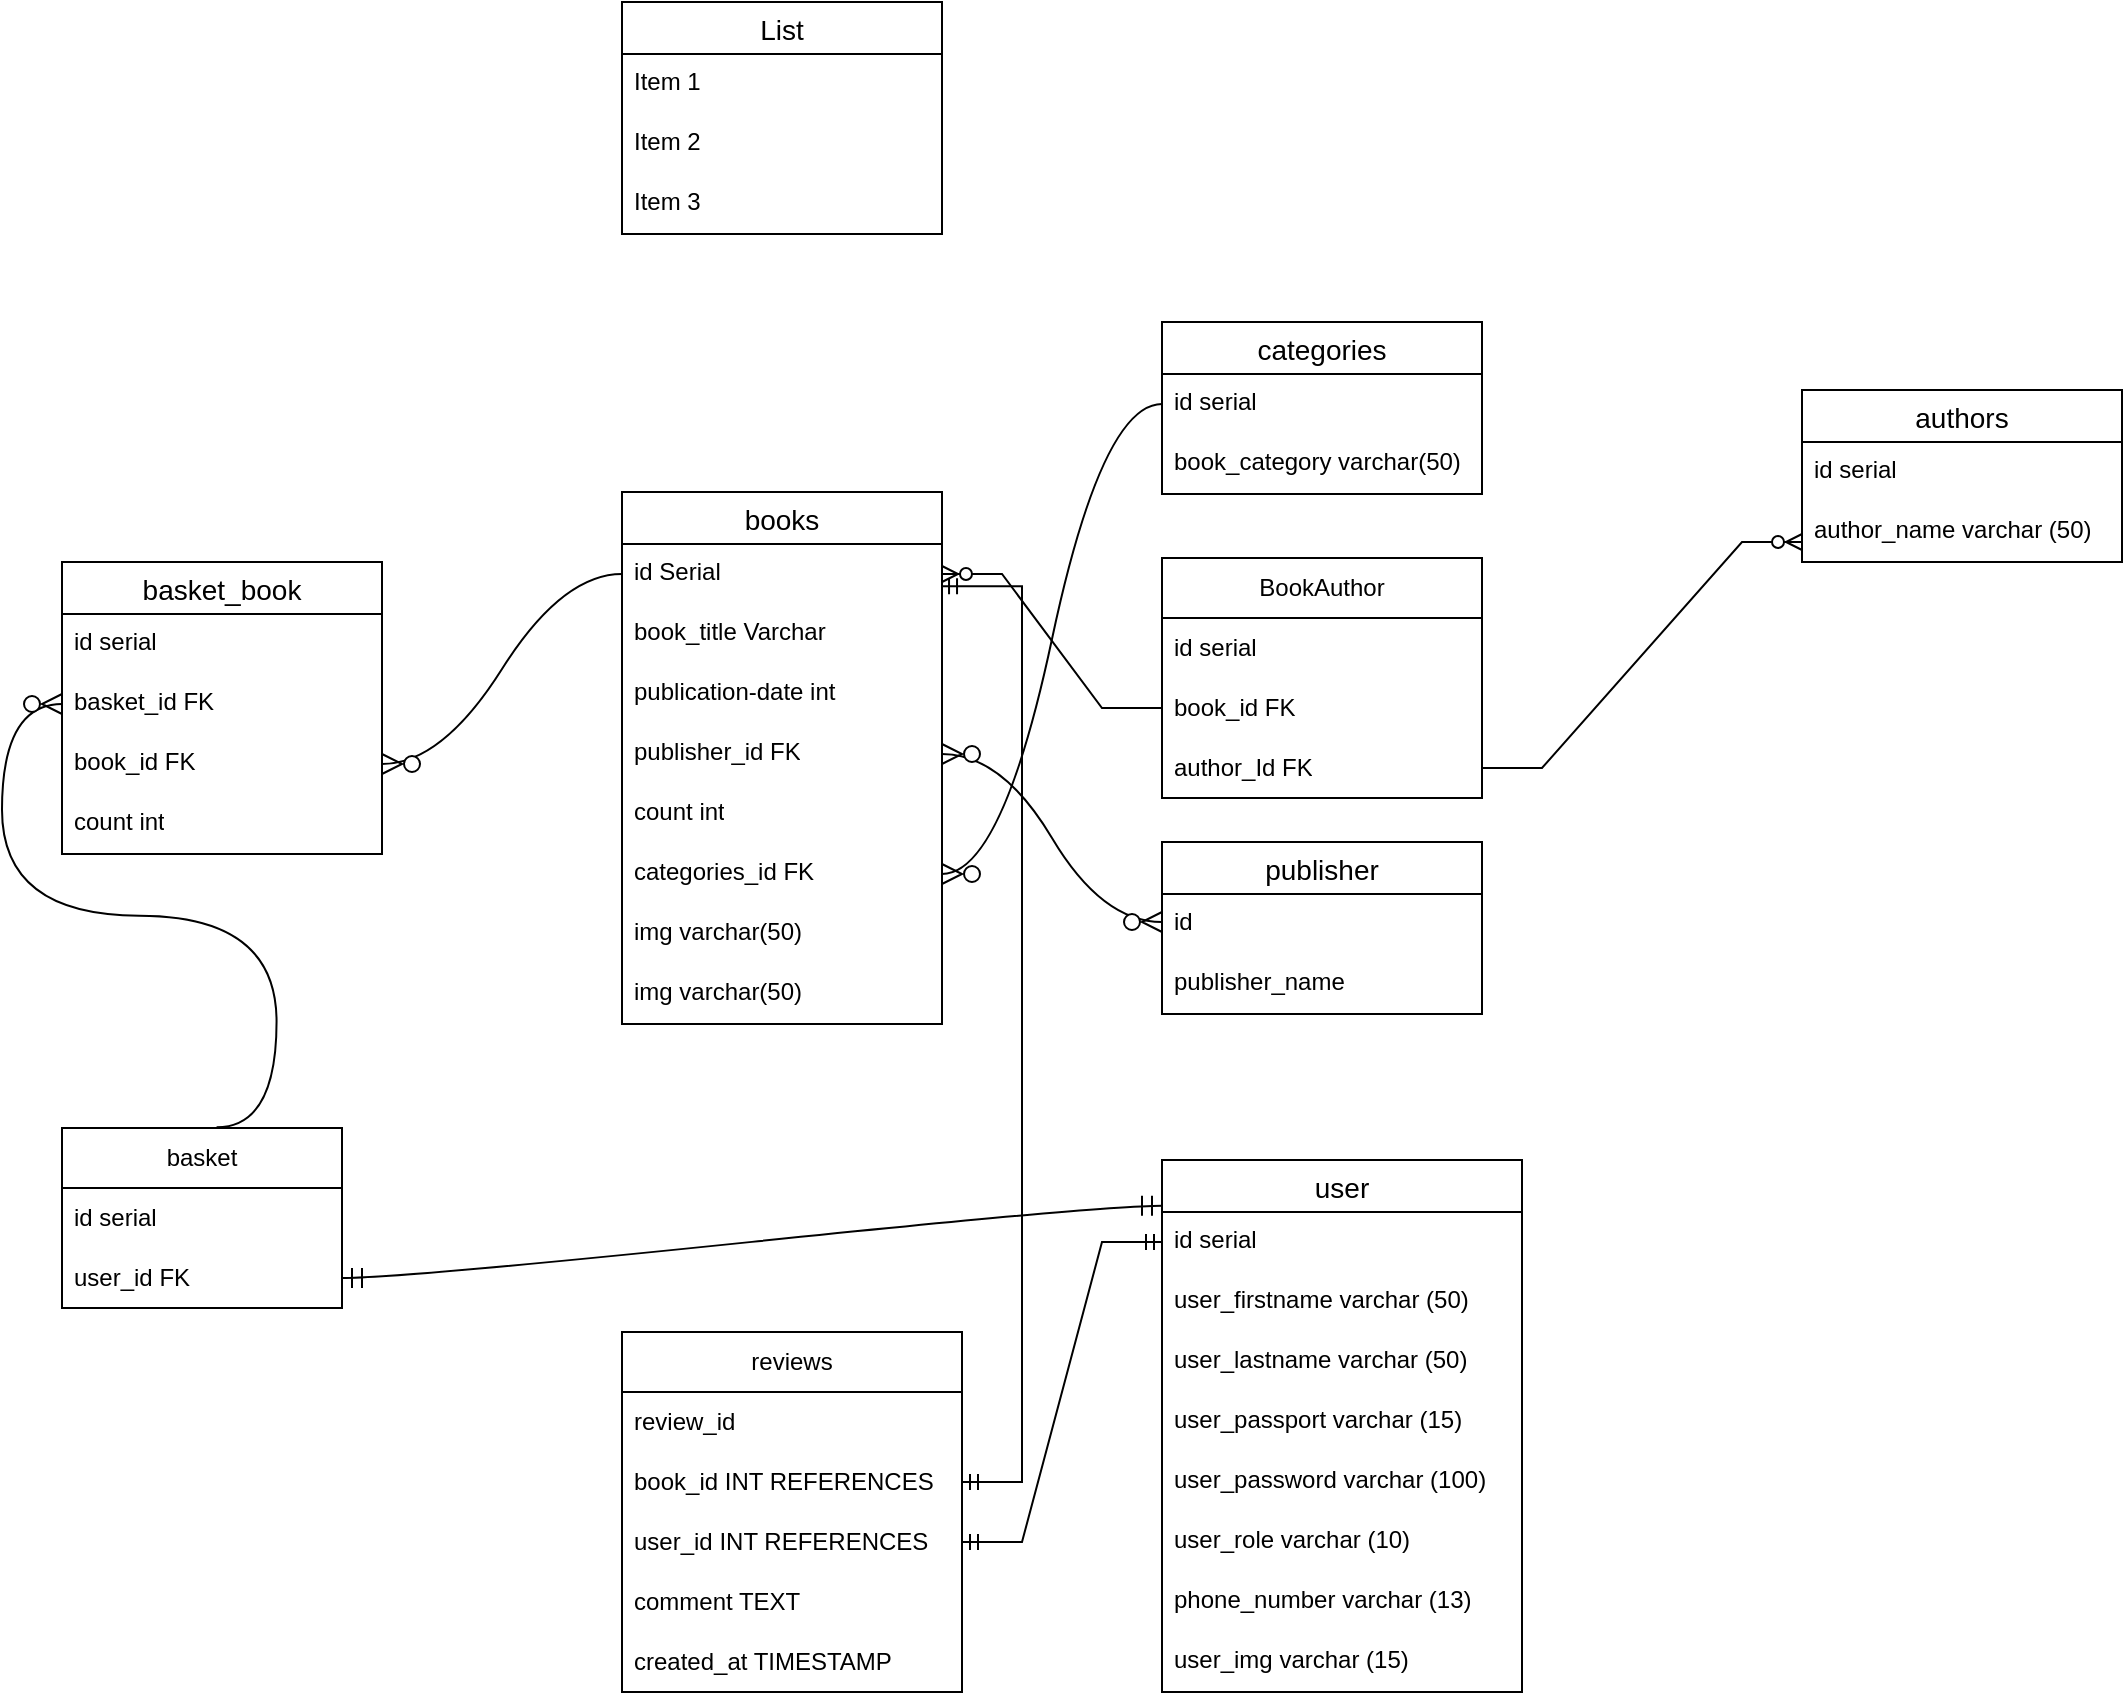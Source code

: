 <mxfile version="24.7.6">
  <diagram name="Страница — 1" id="N3DzeHbOrPUXvT9pJy_h">
    <mxGraphModel dx="2045" dy="1773" grid="1" gridSize="10" guides="1" tooltips="1" connect="1" arrows="1" fold="1" page="1" pageScale="1" pageWidth="827" pageHeight="1169" math="0" shadow="0">
      <root>
        <mxCell id="0" />
        <mxCell id="1" parent="0" />
        <mxCell id="V59OWLzIDbabNn52I8Pb-1" value="books" style="swimlane;fontStyle=0;childLayout=stackLayout;horizontal=1;startSize=26;horizontalStack=0;resizeParent=1;resizeParentMax=0;resizeLast=0;collapsible=1;marginBottom=0;align=center;fontSize=14;" parent="1" vertex="1">
          <mxGeometry x="50" y="105" width="160" height="266" as="geometry" />
        </mxCell>
        <mxCell id="V59OWLzIDbabNn52I8Pb-2" value="id Serial" style="text;strokeColor=none;fillColor=none;spacingLeft=4;spacingRight=4;overflow=hidden;rotatable=0;points=[[0,0.5],[1,0.5]];portConstraint=eastwest;fontSize=12;whiteSpace=wrap;html=1;" parent="V59OWLzIDbabNn52I8Pb-1" vertex="1">
          <mxGeometry y="26" width="160" height="30" as="geometry" />
        </mxCell>
        <mxCell id="V59OWLzIDbabNn52I8Pb-3" value="book_title Varchar" style="text;strokeColor=none;fillColor=none;spacingLeft=4;spacingRight=4;overflow=hidden;rotatable=0;points=[[0,0.5],[1,0.5]];portConstraint=eastwest;fontSize=12;whiteSpace=wrap;html=1;" parent="V59OWLzIDbabNn52I8Pb-1" vertex="1">
          <mxGeometry y="56" width="160" height="30" as="geometry" />
        </mxCell>
        <mxCell id="V59OWLzIDbabNn52I8Pb-4" value="publication-date int" style="text;strokeColor=none;fillColor=none;spacingLeft=4;spacingRight=4;overflow=hidden;rotatable=0;points=[[0,0.5],[1,0.5]];portConstraint=eastwest;fontSize=12;whiteSpace=wrap;html=1;" parent="V59OWLzIDbabNn52I8Pb-1" vertex="1">
          <mxGeometry y="86" width="160" height="30" as="geometry" />
        </mxCell>
        <mxCell id="gEjJsQgAz-J8CRmvU8ZP-11" style="edgeStyle=none;curved=1;rounded=0;orthogonalLoop=1;jettySize=auto;html=1;fontSize=12;startSize=8;endSize=8;" parent="V59OWLzIDbabNn52I8Pb-1" edge="1">
          <mxGeometry relative="1" as="geometry">
            <mxPoint x="160" y="131" as="targetPoint" />
            <mxPoint x="160" y="131" as="sourcePoint" />
          </mxGeometry>
        </mxCell>
        <mxCell id="V59OWLzIDbabNn52I8Pb-6" value="publisher_id FK" style="text;strokeColor=none;fillColor=none;spacingLeft=4;spacingRight=4;overflow=hidden;rotatable=0;points=[[0,0.5],[1,0.5]];portConstraint=eastwest;fontSize=12;whiteSpace=wrap;html=1;" parent="V59OWLzIDbabNn52I8Pb-1" vertex="1">
          <mxGeometry y="116" width="160" height="30" as="geometry" />
        </mxCell>
        <mxCell id="V59OWLzIDbabNn52I8Pb-7" value="count int" style="text;strokeColor=none;fillColor=none;spacingLeft=4;spacingRight=4;overflow=hidden;rotatable=0;points=[[0,0.5],[1,0.5]];portConstraint=eastwest;fontSize=12;whiteSpace=wrap;html=1;" parent="V59OWLzIDbabNn52I8Pb-1" vertex="1">
          <mxGeometry y="146" width="160" height="30" as="geometry" />
        </mxCell>
        <mxCell id="V59OWLzIDbabNn52I8Pb-8" value="categories_id FK" style="text;strokeColor=none;fillColor=none;spacingLeft=4;spacingRight=4;overflow=hidden;rotatable=0;points=[[0,0.5],[1,0.5]];portConstraint=eastwest;fontSize=12;whiteSpace=wrap;html=1;" parent="V59OWLzIDbabNn52I8Pb-1" vertex="1">
          <mxGeometry y="176" width="160" height="30" as="geometry" />
        </mxCell>
        <mxCell id="_8tmKlZoEGd6QjBiahrF-13" value="img varchar(50)" style="text;strokeColor=none;fillColor=none;spacingLeft=4;spacingRight=4;overflow=hidden;rotatable=0;points=[[0,0.5],[1,0.5]];portConstraint=eastwest;fontSize=12;whiteSpace=wrap;html=1;" parent="V59OWLzIDbabNn52I8Pb-1" vertex="1">
          <mxGeometry y="206" width="160" height="30" as="geometry" />
        </mxCell>
        <mxCell id="63EOkDgWJn7iTgOE1g50-1" value="img varchar(50)" style="text;strokeColor=none;fillColor=none;spacingLeft=4;spacingRight=4;overflow=hidden;rotatable=0;points=[[0,0.5],[1,0.5]];portConstraint=eastwest;fontSize=12;whiteSpace=wrap;html=1;" vertex="1" parent="V59OWLzIDbabNn52I8Pb-1">
          <mxGeometry y="236" width="160" height="30" as="geometry" />
        </mxCell>
        <mxCell id="V59OWLzIDbabNn52I8Pb-9" value="categories" style="swimlane;fontStyle=0;childLayout=stackLayout;horizontal=1;startSize=26;horizontalStack=0;resizeParent=1;resizeParentMax=0;resizeLast=0;collapsible=1;marginBottom=0;align=center;fontSize=14;" parent="1" vertex="1">
          <mxGeometry x="320" y="20" width="160" height="86" as="geometry" />
        </mxCell>
        <mxCell id="V59OWLzIDbabNn52I8Pb-10" value="id serial" style="text;strokeColor=none;fillColor=none;spacingLeft=4;spacingRight=4;overflow=hidden;rotatable=0;points=[[0,0.5],[1,0.5]];portConstraint=eastwest;fontSize=12;whiteSpace=wrap;html=1;" parent="V59OWLzIDbabNn52I8Pb-9" vertex="1">
          <mxGeometry y="26" width="160" height="30" as="geometry" />
        </mxCell>
        <mxCell id="V59OWLzIDbabNn52I8Pb-11" value="book_category varchar(50)" style="text;strokeColor=none;fillColor=none;spacingLeft=4;spacingRight=4;overflow=hidden;rotatable=0;points=[[0,0.5],[1,0.5]];portConstraint=eastwest;fontSize=12;whiteSpace=wrap;html=1;" parent="V59OWLzIDbabNn52I8Pb-9" vertex="1">
          <mxGeometry y="56" width="160" height="30" as="geometry" />
        </mxCell>
        <mxCell id="gEjJsQgAz-J8CRmvU8ZP-3" value="" style="edgeStyle=entityRelationEdgeStyle;fontSize=12;html=1;endArrow=ERzeroToMany;endFill=1;rounded=0;startSize=8;endSize=8;curved=1;exitX=0;exitY=0.5;exitDx=0;exitDy=0;" parent="1" source="V59OWLzIDbabNn52I8Pb-10" target="V59OWLzIDbabNn52I8Pb-8" edge="1">
          <mxGeometry width="100" height="100" relative="1" as="geometry">
            <mxPoint x="640" y="450" as="sourcePoint" />
            <mxPoint x="740" y="350" as="targetPoint" />
          </mxGeometry>
        </mxCell>
        <mxCell id="gEjJsQgAz-J8CRmvU8ZP-4" value="authors" style="swimlane;fontStyle=0;childLayout=stackLayout;horizontal=1;startSize=26;horizontalStack=0;resizeParent=1;resizeParentMax=0;resizeLast=0;collapsible=1;marginBottom=0;align=center;fontSize=14;" parent="1" vertex="1">
          <mxGeometry x="640" y="54" width="160" height="86" as="geometry" />
        </mxCell>
        <mxCell id="gEjJsQgAz-J8CRmvU8ZP-5" value="id serial" style="text;strokeColor=none;fillColor=none;spacingLeft=4;spacingRight=4;overflow=hidden;rotatable=0;points=[[0,0.5],[1,0.5]];portConstraint=eastwest;fontSize=12;whiteSpace=wrap;html=1;" parent="gEjJsQgAz-J8CRmvU8ZP-4" vertex="1">
          <mxGeometry y="26" width="160" height="30" as="geometry" />
        </mxCell>
        <mxCell id="gEjJsQgAz-J8CRmvU8ZP-6" value="author_name varchar (50)" style="text;strokeColor=none;fillColor=none;spacingLeft=4;spacingRight=4;overflow=hidden;rotatable=0;points=[[0,0.5],[1,0.5]];portConstraint=eastwest;fontSize=12;whiteSpace=wrap;html=1;" parent="gEjJsQgAz-J8CRmvU8ZP-4" vertex="1">
          <mxGeometry y="56" width="160" height="30" as="geometry" />
        </mxCell>
        <mxCell id="gEjJsQgAz-J8CRmvU8ZP-12" value="publisher" style="swimlane;fontStyle=0;childLayout=stackLayout;horizontal=1;startSize=26;horizontalStack=0;resizeParent=1;resizeParentMax=0;resizeLast=0;collapsible=1;marginBottom=0;align=center;fontSize=14;" parent="1" vertex="1">
          <mxGeometry x="320" y="280" width="160" height="86" as="geometry" />
        </mxCell>
        <mxCell id="gEjJsQgAz-J8CRmvU8ZP-13" value="id" style="text;strokeColor=none;fillColor=none;spacingLeft=4;spacingRight=4;overflow=hidden;rotatable=0;points=[[0,0.5],[1,0.5]];portConstraint=eastwest;fontSize=12;whiteSpace=wrap;html=1;" parent="gEjJsQgAz-J8CRmvU8ZP-12" vertex="1">
          <mxGeometry y="26" width="160" height="30" as="geometry" />
        </mxCell>
        <mxCell id="gEjJsQgAz-J8CRmvU8ZP-14" value="publisher_name" style="text;strokeColor=none;fillColor=none;spacingLeft=4;spacingRight=4;overflow=hidden;rotatable=0;points=[[0,0.5],[1,0.5]];portConstraint=eastwest;fontSize=12;whiteSpace=wrap;html=1;" parent="gEjJsQgAz-J8CRmvU8ZP-12" vertex="1">
          <mxGeometry y="56" width="160" height="30" as="geometry" />
        </mxCell>
        <mxCell id="gEjJsQgAz-J8CRmvU8ZP-16" value="" style="edgeStyle=entityRelationEdgeStyle;fontSize=12;html=1;endArrow=ERzeroToMany;endFill=1;startArrow=ERzeroToMany;rounded=0;startSize=8;endSize=8;curved=1;entryX=0;entryY=0.5;entryDx=0;entryDy=0;" parent="1" source="V59OWLzIDbabNn52I8Pb-6" edge="1">
          <mxGeometry width="100" height="100" relative="1" as="geometry">
            <mxPoint x="210" y="419" as="sourcePoint" />
            <mxPoint x="320" y="320" as="targetPoint" />
          </mxGeometry>
        </mxCell>
        <mxCell id="gEjJsQgAz-J8CRmvU8ZP-18" value="user" style="swimlane;fontStyle=0;childLayout=stackLayout;horizontal=1;startSize=26;horizontalStack=0;resizeParent=1;resizeParentMax=0;resizeLast=0;collapsible=1;marginBottom=0;align=center;fontSize=14;" parent="1" vertex="1">
          <mxGeometry x="320" y="439" width="180" height="266" as="geometry" />
        </mxCell>
        <mxCell id="gEjJsQgAz-J8CRmvU8ZP-19" value="id serial" style="text;strokeColor=none;fillColor=none;spacingLeft=4;spacingRight=4;overflow=hidden;rotatable=0;points=[[0,0.5],[1,0.5]];portConstraint=eastwest;fontSize=12;whiteSpace=wrap;html=1;" parent="gEjJsQgAz-J8CRmvU8ZP-18" vertex="1">
          <mxGeometry y="26" width="180" height="30" as="geometry" />
        </mxCell>
        <mxCell id="gEjJsQgAz-J8CRmvU8ZP-20" value="user_firstname varchar (50)" style="text;strokeColor=none;fillColor=none;spacingLeft=4;spacingRight=4;overflow=hidden;rotatable=0;points=[[0,0.5],[1,0.5]];portConstraint=eastwest;fontSize=12;whiteSpace=wrap;html=1;" parent="gEjJsQgAz-J8CRmvU8ZP-18" vertex="1">
          <mxGeometry y="56" width="180" height="30" as="geometry" />
        </mxCell>
        <mxCell id="63EOkDgWJn7iTgOE1g50-12" value="user_lastname varchar (50)" style="text;strokeColor=none;fillColor=none;spacingLeft=4;spacingRight=4;overflow=hidden;rotatable=0;points=[[0,0.5],[1,0.5]];portConstraint=eastwest;fontSize=12;whiteSpace=wrap;html=1;" vertex="1" parent="gEjJsQgAz-J8CRmvU8ZP-18">
          <mxGeometry y="86" width="180" height="30" as="geometry" />
        </mxCell>
        <mxCell id="gEjJsQgAz-J8CRmvU8ZP-21" value="user_passport varchar (15)" style="text;strokeColor=none;fillColor=none;spacingLeft=4;spacingRight=4;overflow=hidden;rotatable=0;points=[[0,0.5],[1,0.5]];portConstraint=eastwest;fontSize=12;whiteSpace=wrap;html=1;" parent="gEjJsQgAz-J8CRmvU8ZP-18" vertex="1">
          <mxGeometry y="116" width="180" height="30" as="geometry" />
        </mxCell>
        <mxCell id="63EOkDgWJn7iTgOE1g50-13" value="user_password varchar (100)" style="text;strokeColor=none;fillColor=none;spacingLeft=4;spacingRight=4;overflow=hidden;rotatable=0;points=[[0,0.5],[1,0.5]];portConstraint=eastwest;fontSize=12;whiteSpace=wrap;html=1;" vertex="1" parent="gEjJsQgAz-J8CRmvU8ZP-18">
          <mxGeometry y="146" width="180" height="30" as="geometry" />
        </mxCell>
        <mxCell id="63EOkDgWJn7iTgOE1g50-14" value="user_role varchar (10)" style="text;strokeColor=none;fillColor=none;spacingLeft=4;spacingRight=4;overflow=hidden;rotatable=0;points=[[0,0.5],[1,0.5]];portConstraint=eastwest;fontSize=12;whiteSpace=wrap;html=1;" vertex="1" parent="gEjJsQgAz-J8CRmvU8ZP-18">
          <mxGeometry y="176" width="180" height="30" as="geometry" />
        </mxCell>
        <mxCell id="-wh2W0JTpmmPMplgeVcw-1" value="phone_number varchar (13)" style="text;strokeColor=none;fillColor=none;spacingLeft=4;spacingRight=4;overflow=hidden;rotatable=0;points=[[0,0.5],[1,0.5]];portConstraint=eastwest;fontSize=12;whiteSpace=wrap;html=1;" parent="gEjJsQgAz-J8CRmvU8ZP-18" vertex="1">
          <mxGeometry y="206" width="180" height="30" as="geometry" />
        </mxCell>
        <mxCell id="63EOkDgWJn7iTgOE1g50-15" value="user_img varchar (15)" style="text;strokeColor=none;fillColor=none;spacingLeft=4;spacingRight=4;overflow=hidden;rotatable=0;points=[[0,0.5],[1,0.5]];portConstraint=eastwest;fontSize=12;whiteSpace=wrap;html=1;" vertex="1" parent="gEjJsQgAz-J8CRmvU8ZP-18">
          <mxGeometry y="236" width="180" height="30" as="geometry" />
        </mxCell>
        <mxCell id="_8tmKlZoEGd6QjBiahrF-5" value="basket" style="swimlane;fontStyle=0;childLayout=stackLayout;horizontal=1;startSize=30;horizontalStack=0;resizeParent=1;resizeParentMax=0;resizeLast=0;collapsible=1;marginBottom=0;whiteSpace=wrap;html=1;" parent="1" vertex="1">
          <mxGeometry x="-230" y="423" width="140" height="90" as="geometry" />
        </mxCell>
        <mxCell id="_8tmKlZoEGd6QjBiahrF-6" value="id serial" style="text;strokeColor=none;fillColor=none;align=left;verticalAlign=middle;spacingLeft=4;spacingRight=4;overflow=hidden;points=[[0,0.5],[1,0.5]];portConstraint=eastwest;rotatable=0;whiteSpace=wrap;html=1;" parent="_8tmKlZoEGd6QjBiahrF-5" vertex="1">
          <mxGeometry y="30" width="140" height="30" as="geometry" />
        </mxCell>
        <mxCell id="_8tmKlZoEGd6QjBiahrF-8" value="user_id FK" style="text;strokeColor=none;fillColor=none;align=left;verticalAlign=middle;spacingLeft=4;spacingRight=4;overflow=hidden;points=[[0,0.5],[1,0.5]];portConstraint=eastwest;rotatable=0;whiteSpace=wrap;html=1;" parent="_8tmKlZoEGd6QjBiahrF-5" vertex="1">
          <mxGeometry y="60" width="140" height="30" as="geometry" />
        </mxCell>
        <mxCell id="_8tmKlZoEGd6QjBiahrF-12" value="" style="edgeStyle=entityRelationEdgeStyle;fontSize=12;html=1;endArrow=ERmandOne;startArrow=ERmandOne;rounded=0;startSize=8;endSize=8;curved=1;exitX=1;exitY=0.5;exitDx=0;exitDy=0;entryX=0;entryY=0.086;entryDx=0;entryDy=0;entryPerimeter=0;" parent="1" source="_8tmKlZoEGd6QjBiahrF-8" target="gEjJsQgAz-J8CRmvU8ZP-18" edge="1">
          <mxGeometry width="100" height="100" relative="1" as="geometry">
            <mxPoint x="210" y="426" as="sourcePoint" />
            <mxPoint x="320" y="426" as="targetPoint" />
          </mxGeometry>
        </mxCell>
        <mxCell id="_8tmKlZoEGd6QjBiahrF-15" value="basket_book" style="swimlane;fontStyle=0;childLayout=stackLayout;horizontal=1;startSize=26;horizontalStack=0;resizeParent=1;resizeParentMax=0;resizeLast=0;collapsible=1;marginBottom=0;align=center;fontSize=14;" parent="1" vertex="1">
          <mxGeometry x="-230" y="140" width="160" height="146" as="geometry" />
        </mxCell>
        <mxCell id="_8tmKlZoEGd6QjBiahrF-16" value="id serial" style="text;strokeColor=none;fillColor=none;spacingLeft=4;spacingRight=4;overflow=hidden;rotatable=0;points=[[0,0.5],[1,0.5]];portConstraint=eastwest;fontSize=12;whiteSpace=wrap;html=1;" parent="_8tmKlZoEGd6QjBiahrF-15" vertex="1">
          <mxGeometry y="26" width="160" height="30" as="geometry" />
        </mxCell>
        <mxCell id="_8tmKlZoEGd6QjBiahrF-26" value="basket_id FK" style="text;strokeColor=none;fillColor=none;spacingLeft=4;spacingRight=4;overflow=hidden;rotatable=0;points=[[0,0.5],[1,0.5]];portConstraint=eastwest;fontSize=12;whiteSpace=wrap;html=1;" parent="_8tmKlZoEGd6QjBiahrF-15" vertex="1">
          <mxGeometry y="56" width="160" height="30" as="geometry" />
        </mxCell>
        <mxCell id="_8tmKlZoEGd6QjBiahrF-18" value="book_id FK" style="text;strokeColor=none;fillColor=none;spacingLeft=4;spacingRight=4;overflow=hidden;rotatable=0;points=[[0,0.5],[1,0.5]];portConstraint=eastwest;fontSize=12;whiteSpace=wrap;html=1;" parent="_8tmKlZoEGd6QjBiahrF-15" vertex="1">
          <mxGeometry y="86" width="160" height="30" as="geometry" />
        </mxCell>
        <mxCell id="3rgOHkbsJnaov-vW9CJy-1" value="count int" style="text;strokeColor=none;fillColor=none;spacingLeft=4;spacingRight=4;overflow=hidden;rotatable=0;points=[[0,0.5],[1,0.5]];portConstraint=eastwest;fontSize=12;whiteSpace=wrap;html=1;" parent="_8tmKlZoEGd6QjBiahrF-15" vertex="1">
          <mxGeometry y="116" width="160" height="30" as="geometry" />
        </mxCell>
        <mxCell id="_8tmKlZoEGd6QjBiahrF-23" value="" style="edgeStyle=entityRelationEdgeStyle;fontSize=12;html=1;endArrow=ERzeroToMany;endFill=1;rounded=0;startSize=8;endSize=8;curved=1;exitX=0.552;exitY=-0.004;exitDx=0;exitDy=0;exitPerimeter=0;" parent="1" source="_8tmKlZoEGd6QjBiahrF-5" edge="1">
          <mxGeometry width="100" height="100" relative="1" as="geometry">
            <mxPoint x="-250" y="498" as="sourcePoint" />
            <mxPoint x="-230" y="211" as="targetPoint" />
            <Array as="points">
              <mxPoint x="-115" y="450" />
            </Array>
          </mxGeometry>
        </mxCell>
        <mxCell id="_8tmKlZoEGd6QjBiahrF-24" value="" style="edgeStyle=entityRelationEdgeStyle;fontSize=12;html=1;endArrow=ERzeroToMany;endFill=1;rounded=0;startSize=8;endSize=8;curved=1;entryX=1;entryY=0.5;entryDx=0;entryDy=0;" parent="1" source="V59OWLzIDbabNn52I8Pb-2" target="_8tmKlZoEGd6QjBiahrF-18" edge="1">
          <mxGeometry width="100" height="100" relative="1" as="geometry">
            <mxPoint x="-40" y="760" as="sourcePoint" />
            <mxPoint x="60" y="660" as="targetPoint" />
          </mxGeometry>
        </mxCell>
        <mxCell id="-wh2W0JTpmmPMplgeVcw-2" value="BookAuthor" style="swimlane;fontStyle=0;childLayout=stackLayout;horizontal=1;startSize=30;horizontalStack=0;resizeParent=1;resizeParentMax=0;resizeLast=0;collapsible=1;marginBottom=0;whiteSpace=wrap;html=1;" parent="1" vertex="1">
          <mxGeometry x="320" y="138" width="160" height="120" as="geometry" />
        </mxCell>
        <mxCell id="-wh2W0JTpmmPMplgeVcw-3" value="id serial" style="text;strokeColor=none;fillColor=none;align=left;verticalAlign=middle;spacingLeft=4;spacingRight=4;overflow=hidden;points=[[0,0.5],[1,0.5]];portConstraint=eastwest;rotatable=0;whiteSpace=wrap;html=1;" parent="-wh2W0JTpmmPMplgeVcw-2" vertex="1">
          <mxGeometry y="30" width="160" height="30" as="geometry" />
        </mxCell>
        <mxCell id="-wh2W0JTpmmPMplgeVcw-4" value="book_id FK" style="text;strokeColor=none;fillColor=none;align=left;verticalAlign=middle;spacingLeft=4;spacingRight=4;overflow=hidden;points=[[0,0.5],[1,0.5]];portConstraint=eastwest;rotatable=0;whiteSpace=wrap;html=1;" parent="-wh2W0JTpmmPMplgeVcw-2" vertex="1">
          <mxGeometry y="60" width="160" height="30" as="geometry" />
        </mxCell>
        <mxCell id="-wh2W0JTpmmPMplgeVcw-5" value="author_Id FK" style="text;strokeColor=none;fillColor=none;align=left;verticalAlign=middle;spacingLeft=4;spacingRight=4;overflow=hidden;points=[[0,0.5],[1,0.5]];portConstraint=eastwest;rotatable=0;whiteSpace=wrap;html=1;" parent="-wh2W0JTpmmPMplgeVcw-2" vertex="1">
          <mxGeometry y="90" width="160" height="30" as="geometry" />
        </mxCell>
        <mxCell id="-wh2W0JTpmmPMplgeVcw-10" value="" style="edgeStyle=entityRelationEdgeStyle;fontSize=12;html=1;endArrow=ERzeroToMany;endFill=1;rounded=0;entryX=1;entryY=0.5;entryDx=0;entryDy=0;" parent="1" source="-wh2W0JTpmmPMplgeVcw-4" target="V59OWLzIDbabNn52I8Pb-2" edge="1">
          <mxGeometry width="100" height="100" relative="1" as="geometry">
            <mxPoint x="210" y="220" as="sourcePoint" />
            <mxPoint x="310" y="120" as="targetPoint" />
          </mxGeometry>
        </mxCell>
        <mxCell id="-wh2W0JTpmmPMplgeVcw-11" value="" style="edgeStyle=entityRelationEdgeStyle;fontSize=12;html=1;endArrow=ERzeroToMany;endFill=1;rounded=0;exitX=1;exitY=0.5;exitDx=0;exitDy=0;" parent="1" source="-wh2W0JTpmmPMplgeVcw-5" edge="1">
          <mxGeometry width="100" height="100" relative="1" as="geometry">
            <mxPoint x="540" y="230" as="sourcePoint" />
            <mxPoint x="640" y="130" as="targetPoint" />
          </mxGeometry>
        </mxCell>
        <mxCell id="63EOkDgWJn7iTgOE1g50-2" value="reviews" style="swimlane;fontStyle=0;childLayout=stackLayout;horizontal=1;startSize=30;horizontalStack=0;resizeParent=1;resizeParentMax=0;resizeLast=0;collapsible=1;marginBottom=0;whiteSpace=wrap;html=1;" vertex="1" parent="1">
          <mxGeometry x="50" y="525" width="170" height="180" as="geometry" />
        </mxCell>
        <mxCell id="63EOkDgWJn7iTgOE1g50-3" value="review_id" style="text;strokeColor=none;fillColor=none;align=left;verticalAlign=middle;spacingLeft=4;spacingRight=4;overflow=hidden;points=[[0,0.5],[1,0.5]];portConstraint=eastwest;rotatable=0;whiteSpace=wrap;html=1;" vertex="1" parent="63EOkDgWJn7iTgOE1g50-2">
          <mxGeometry y="30" width="170" height="30" as="geometry" />
        </mxCell>
        <mxCell id="63EOkDgWJn7iTgOE1g50-4" value="book_id&amp;nbsp;&lt;span style=&quot;font-size: var(--cib-type-body1-font-size); font-weight: var(--cib-type-body1-font-weight); color: var(--cib-color-syntax-red); font-variation-settings: var(--cib-type-subtitle1-font-variation-settings);&quot; class=&quot;hljs-type&quot;&gt;INT&lt;/span&gt;&lt;span style=&quot;font-size: var(--cib-type-body1-font-size); font-weight: var(--cib-type-body1-font-weight); color: rgb(255, 255, 255);&quot;&gt; &lt;/span&gt;&lt;span style=&quot;font-size: var(--cib-type-body1-font-size); font-weight: var(--cib-type-body1-font-weight); color: var(--cib-color-syntax-red); font-variation-settings: var(--cib-type-subtitle1-font-variation-settings);&quot; class=&quot;hljs-keyword&quot;&gt;REFERENCES&lt;/span&gt;" style="text;strokeColor=none;fillColor=none;align=left;verticalAlign=middle;spacingLeft=4;spacingRight=4;overflow=hidden;points=[[0,0.5],[1,0.5]];portConstraint=eastwest;rotatable=0;whiteSpace=wrap;html=1;" vertex="1" parent="63EOkDgWJn7iTgOE1g50-2">
          <mxGeometry y="60" width="170" height="30" as="geometry" />
        </mxCell>
        <mxCell id="63EOkDgWJn7iTgOE1g50-5" value="user_id&amp;nbsp;&lt;span style=&quot;font-size: var(--cib-type-body1-font-size); font-weight: var(--cib-type-body1-font-weight); color: var(--cib-color-syntax-red); font-variation-settings: var(--cib-type-subtitle1-font-variation-settings);&quot; class=&quot;hljs-type&quot;&gt;INT&lt;/span&gt;&lt;span style=&quot;font-size: var(--cib-type-body1-font-size); font-weight: var(--cib-type-body1-font-weight); color: rgb(255, 255, 255);&quot;&gt; &lt;/span&gt;&lt;span style=&quot;font-size: var(--cib-type-body1-font-size); font-weight: var(--cib-type-body1-font-weight); color: var(--cib-color-syntax-red); font-variation-settings: var(--cib-type-subtitle1-font-variation-settings);&quot; class=&quot;hljs-keyword&quot;&gt;REFERENCES&lt;/span&gt;" style="text;strokeColor=none;fillColor=none;align=left;verticalAlign=middle;spacingLeft=4;spacingRight=4;overflow=hidden;points=[[0,0.5],[1,0.5]];portConstraint=eastwest;rotatable=0;whiteSpace=wrap;html=1;" vertex="1" parent="63EOkDgWJn7iTgOE1g50-2">
          <mxGeometry y="90" width="170" height="30" as="geometry" />
        </mxCell>
        <mxCell id="63EOkDgWJn7iTgOE1g50-7" value="comment TEXT" style="text;strokeColor=none;fillColor=none;align=left;verticalAlign=middle;spacingLeft=4;spacingRight=4;overflow=hidden;points=[[0,0.5],[1,0.5]];portConstraint=eastwest;rotatable=0;whiteSpace=wrap;html=1;" vertex="1" parent="63EOkDgWJn7iTgOE1g50-2">
          <mxGeometry y="120" width="170" height="30" as="geometry" />
        </mxCell>
        <mxCell id="63EOkDgWJn7iTgOE1g50-8" value="created_at TIMESTAMP" style="text;strokeColor=none;fillColor=none;align=left;verticalAlign=middle;spacingLeft=4;spacingRight=4;overflow=hidden;points=[[0,0.5],[1,0.5]];portConstraint=eastwest;rotatable=0;whiteSpace=wrap;html=1;" vertex="1" parent="63EOkDgWJn7iTgOE1g50-2">
          <mxGeometry y="150" width="170" height="30" as="geometry" />
        </mxCell>
        <mxCell id="63EOkDgWJn7iTgOE1g50-9" value="" style="edgeStyle=entityRelationEdgeStyle;fontSize=12;html=1;endArrow=ERmandOne;startArrow=ERmandOne;rounded=0;entryX=0.997;entryY=0.704;entryDx=0;entryDy=0;entryPerimeter=0;" edge="1" parent="1" source="63EOkDgWJn7iTgOE1g50-4" target="V59OWLzIDbabNn52I8Pb-2">
          <mxGeometry width="100" height="100" relative="1" as="geometry">
            <mxPoint x="160" y="490" as="sourcePoint" />
            <mxPoint x="220" y="158" as="targetPoint" />
          </mxGeometry>
        </mxCell>
        <mxCell id="63EOkDgWJn7iTgOE1g50-11" value="" style="edgeStyle=entityRelationEdgeStyle;fontSize=12;html=1;endArrow=ERmandOne;startArrow=ERmandOne;rounded=0;" edge="1" parent="1" source="63EOkDgWJn7iTgOE1g50-5" target="gEjJsQgAz-J8CRmvU8ZP-19">
          <mxGeometry width="100" height="100" relative="1" as="geometry">
            <mxPoint x="160" y="490" as="sourcePoint" />
            <mxPoint x="260" y="390" as="targetPoint" />
            <Array as="points">
              <mxPoint x="290" y="670" />
              <mxPoint x="300" y="610" />
              <mxPoint x="300" y="630" />
              <mxPoint x="290" y="570" />
              <mxPoint x="240" y="590" />
              <mxPoint x="260" y="630" />
            </Array>
          </mxGeometry>
        </mxCell>
        <mxCell id="63EOkDgWJn7iTgOE1g50-24" value="List" style="swimlane;fontStyle=0;childLayout=stackLayout;horizontal=1;startSize=26;horizontalStack=0;resizeParent=1;resizeParentMax=0;resizeLast=0;collapsible=1;marginBottom=0;align=center;fontSize=14;" vertex="1" parent="1">
          <mxGeometry x="50" y="-140" width="160" height="116" as="geometry" />
        </mxCell>
        <mxCell id="63EOkDgWJn7iTgOE1g50-25" value="Item 1" style="text;strokeColor=none;fillColor=none;spacingLeft=4;spacingRight=4;overflow=hidden;rotatable=0;points=[[0,0.5],[1,0.5]];portConstraint=eastwest;fontSize=12;whiteSpace=wrap;html=1;" vertex="1" parent="63EOkDgWJn7iTgOE1g50-24">
          <mxGeometry y="26" width="160" height="30" as="geometry" />
        </mxCell>
        <mxCell id="63EOkDgWJn7iTgOE1g50-26" value="Item 2" style="text;strokeColor=none;fillColor=none;spacingLeft=4;spacingRight=4;overflow=hidden;rotatable=0;points=[[0,0.5],[1,0.5]];portConstraint=eastwest;fontSize=12;whiteSpace=wrap;html=1;" vertex="1" parent="63EOkDgWJn7iTgOE1g50-24">
          <mxGeometry y="56" width="160" height="30" as="geometry" />
        </mxCell>
        <mxCell id="63EOkDgWJn7iTgOE1g50-27" value="Item 3" style="text;strokeColor=none;fillColor=none;spacingLeft=4;spacingRight=4;overflow=hidden;rotatable=0;points=[[0,0.5],[1,0.5]];portConstraint=eastwest;fontSize=12;whiteSpace=wrap;html=1;" vertex="1" parent="63EOkDgWJn7iTgOE1g50-24">
          <mxGeometry y="86" width="160" height="30" as="geometry" />
        </mxCell>
      </root>
    </mxGraphModel>
  </diagram>
</mxfile>
